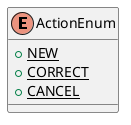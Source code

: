 @startuml

    enum ActionEnum [[ActionEnum.html]] {
        {static} +NEW
        {static} +CORRECT
        {static} +CANCEL
    }

@enduml
